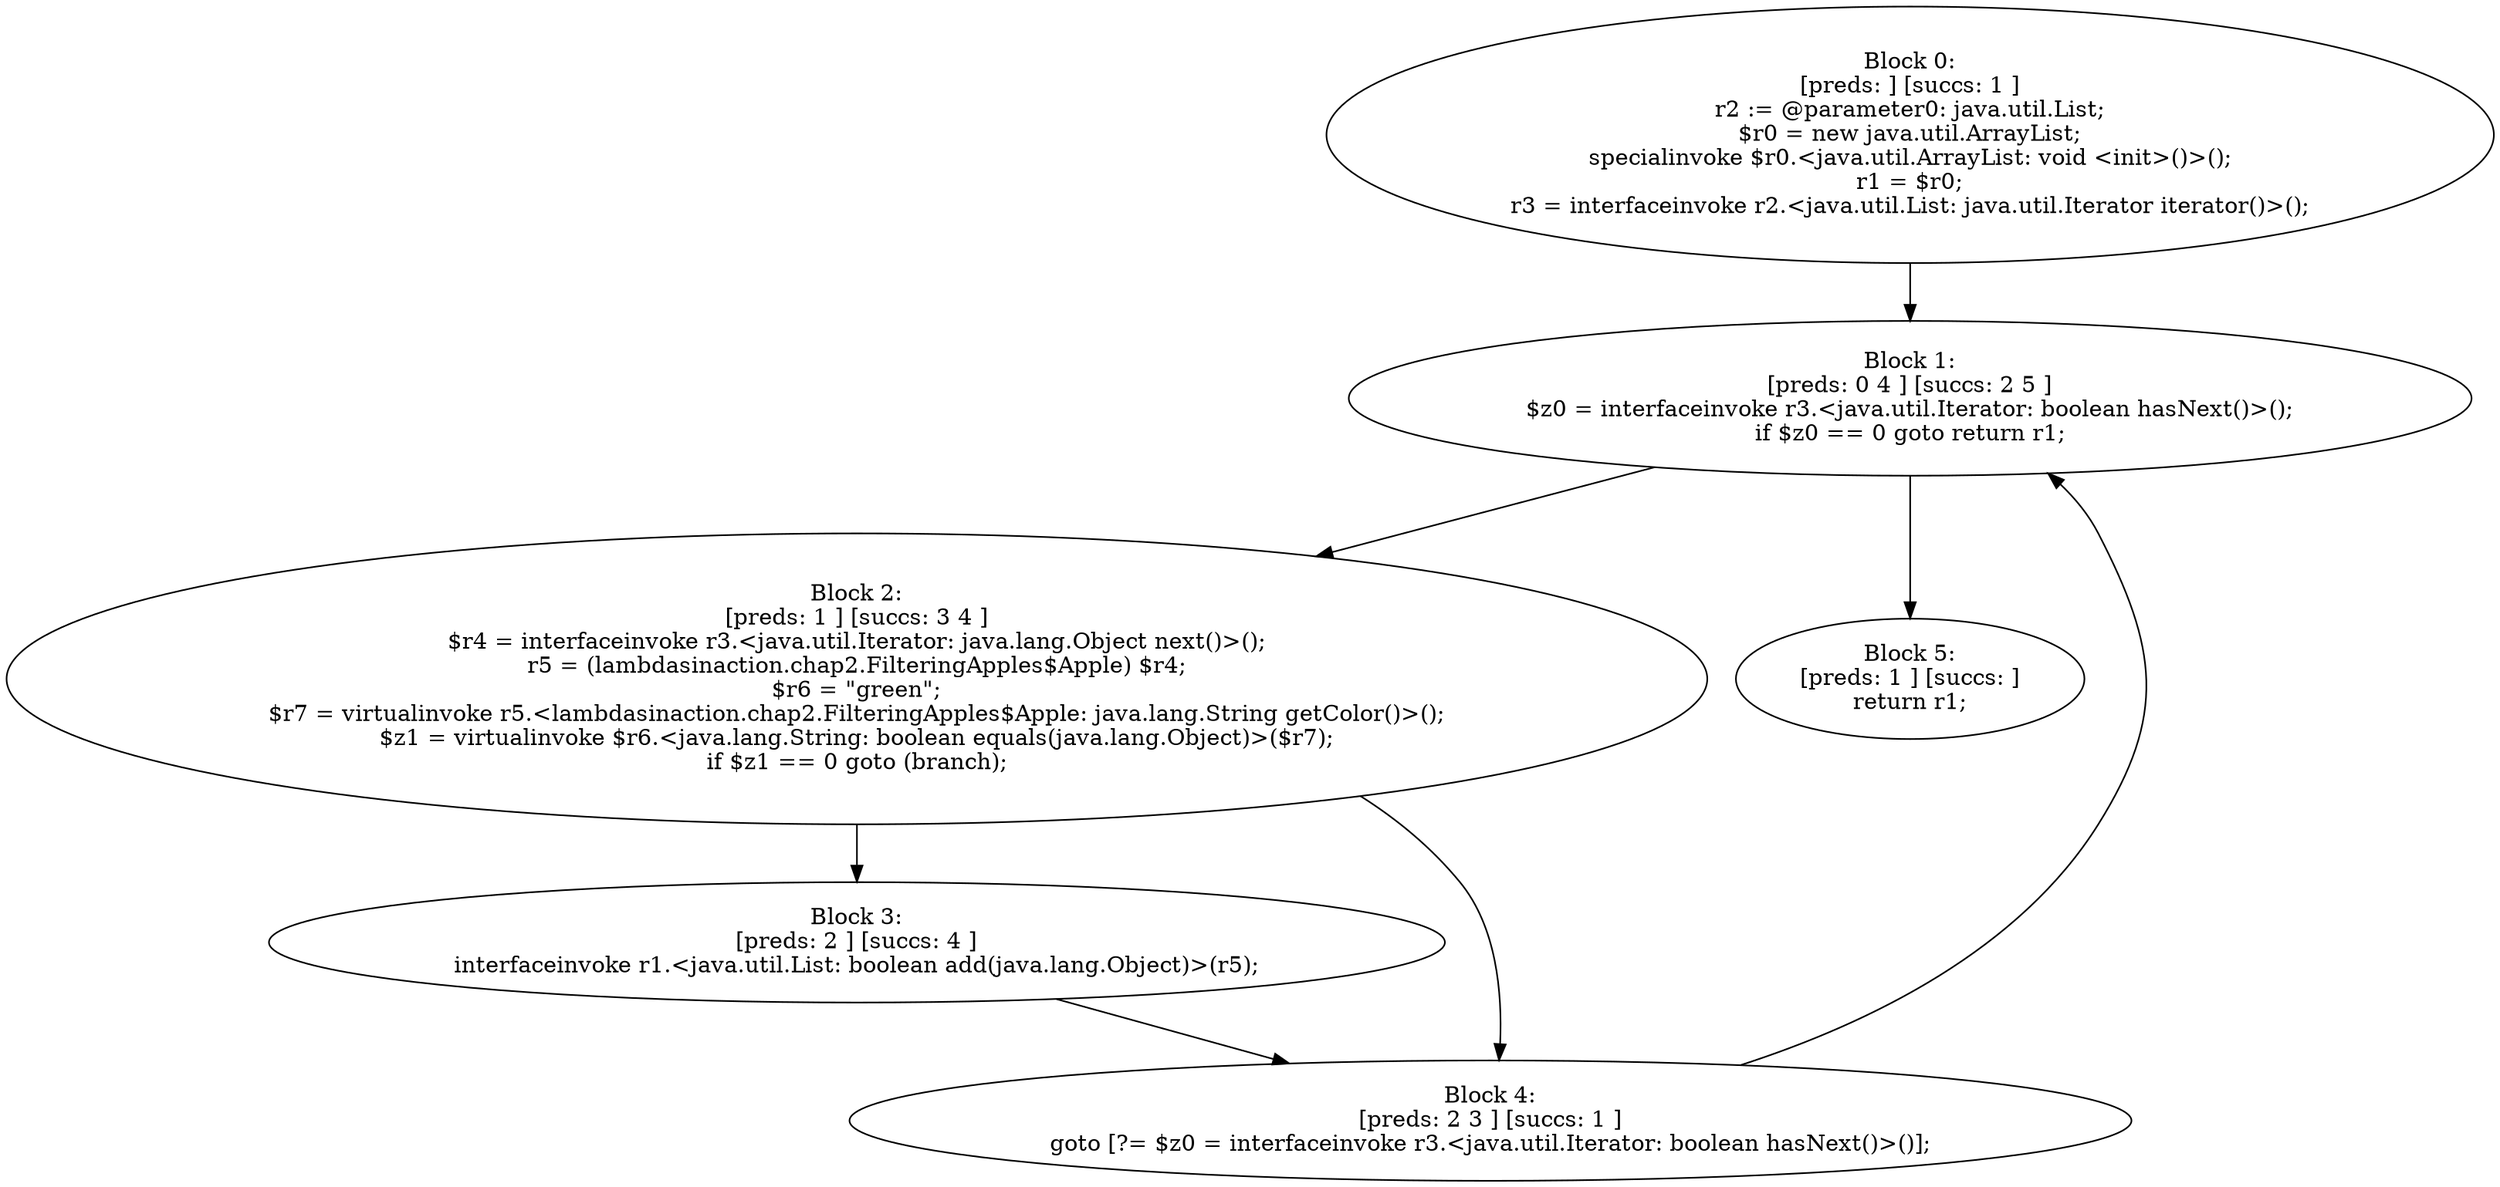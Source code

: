 digraph "unitGraph" {
    "Block 0:
[preds: ] [succs: 1 ]
r2 := @parameter0: java.util.List;
$r0 = new java.util.ArrayList;
specialinvoke $r0.<java.util.ArrayList: void <init>()>();
r1 = $r0;
r3 = interfaceinvoke r2.<java.util.List: java.util.Iterator iterator()>();
"
    "Block 1:
[preds: 0 4 ] [succs: 2 5 ]
$z0 = interfaceinvoke r3.<java.util.Iterator: boolean hasNext()>();
if $z0 == 0 goto return r1;
"
    "Block 2:
[preds: 1 ] [succs: 3 4 ]
$r4 = interfaceinvoke r3.<java.util.Iterator: java.lang.Object next()>();
r5 = (lambdasinaction.chap2.FilteringApples$Apple) $r4;
$r6 = \"green\";
$r7 = virtualinvoke r5.<lambdasinaction.chap2.FilteringApples$Apple: java.lang.String getColor()>();
$z1 = virtualinvoke $r6.<java.lang.String: boolean equals(java.lang.Object)>($r7);
if $z1 == 0 goto (branch);
"
    "Block 3:
[preds: 2 ] [succs: 4 ]
interfaceinvoke r1.<java.util.List: boolean add(java.lang.Object)>(r5);
"
    "Block 4:
[preds: 2 3 ] [succs: 1 ]
goto [?= $z0 = interfaceinvoke r3.<java.util.Iterator: boolean hasNext()>()];
"
    "Block 5:
[preds: 1 ] [succs: ]
return r1;
"
    "Block 0:
[preds: ] [succs: 1 ]
r2 := @parameter0: java.util.List;
$r0 = new java.util.ArrayList;
specialinvoke $r0.<java.util.ArrayList: void <init>()>();
r1 = $r0;
r3 = interfaceinvoke r2.<java.util.List: java.util.Iterator iterator()>();
"->"Block 1:
[preds: 0 4 ] [succs: 2 5 ]
$z0 = interfaceinvoke r3.<java.util.Iterator: boolean hasNext()>();
if $z0 == 0 goto return r1;
";
    "Block 1:
[preds: 0 4 ] [succs: 2 5 ]
$z0 = interfaceinvoke r3.<java.util.Iterator: boolean hasNext()>();
if $z0 == 0 goto return r1;
"->"Block 2:
[preds: 1 ] [succs: 3 4 ]
$r4 = interfaceinvoke r3.<java.util.Iterator: java.lang.Object next()>();
r5 = (lambdasinaction.chap2.FilteringApples$Apple) $r4;
$r6 = \"green\";
$r7 = virtualinvoke r5.<lambdasinaction.chap2.FilteringApples$Apple: java.lang.String getColor()>();
$z1 = virtualinvoke $r6.<java.lang.String: boolean equals(java.lang.Object)>($r7);
if $z1 == 0 goto (branch);
";
    "Block 1:
[preds: 0 4 ] [succs: 2 5 ]
$z0 = interfaceinvoke r3.<java.util.Iterator: boolean hasNext()>();
if $z0 == 0 goto return r1;
"->"Block 5:
[preds: 1 ] [succs: ]
return r1;
";
    "Block 2:
[preds: 1 ] [succs: 3 4 ]
$r4 = interfaceinvoke r3.<java.util.Iterator: java.lang.Object next()>();
r5 = (lambdasinaction.chap2.FilteringApples$Apple) $r4;
$r6 = \"green\";
$r7 = virtualinvoke r5.<lambdasinaction.chap2.FilteringApples$Apple: java.lang.String getColor()>();
$z1 = virtualinvoke $r6.<java.lang.String: boolean equals(java.lang.Object)>($r7);
if $z1 == 0 goto (branch);
"->"Block 3:
[preds: 2 ] [succs: 4 ]
interfaceinvoke r1.<java.util.List: boolean add(java.lang.Object)>(r5);
";
    "Block 2:
[preds: 1 ] [succs: 3 4 ]
$r4 = interfaceinvoke r3.<java.util.Iterator: java.lang.Object next()>();
r5 = (lambdasinaction.chap2.FilteringApples$Apple) $r4;
$r6 = \"green\";
$r7 = virtualinvoke r5.<lambdasinaction.chap2.FilteringApples$Apple: java.lang.String getColor()>();
$z1 = virtualinvoke $r6.<java.lang.String: boolean equals(java.lang.Object)>($r7);
if $z1 == 0 goto (branch);
"->"Block 4:
[preds: 2 3 ] [succs: 1 ]
goto [?= $z0 = interfaceinvoke r3.<java.util.Iterator: boolean hasNext()>()];
";
    "Block 3:
[preds: 2 ] [succs: 4 ]
interfaceinvoke r1.<java.util.List: boolean add(java.lang.Object)>(r5);
"->"Block 4:
[preds: 2 3 ] [succs: 1 ]
goto [?= $z0 = interfaceinvoke r3.<java.util.Iterator: boolean hasNext()>()];
";
    "Block 4:
[preds: 2 3 ] [succs: 1 ]
goto [?= $z0 = interfaceinvoke r3.<java.util.Iterator: boolean hasNext()>()];
"->"Block 1:
[preds: 0 4 ] [succs: 2 5 ]
$z0 = interfaceinvoke r3.<java.util.Iterator: boolean hasNext()>();
if $z0 == 0 goto return r1;
";
}
